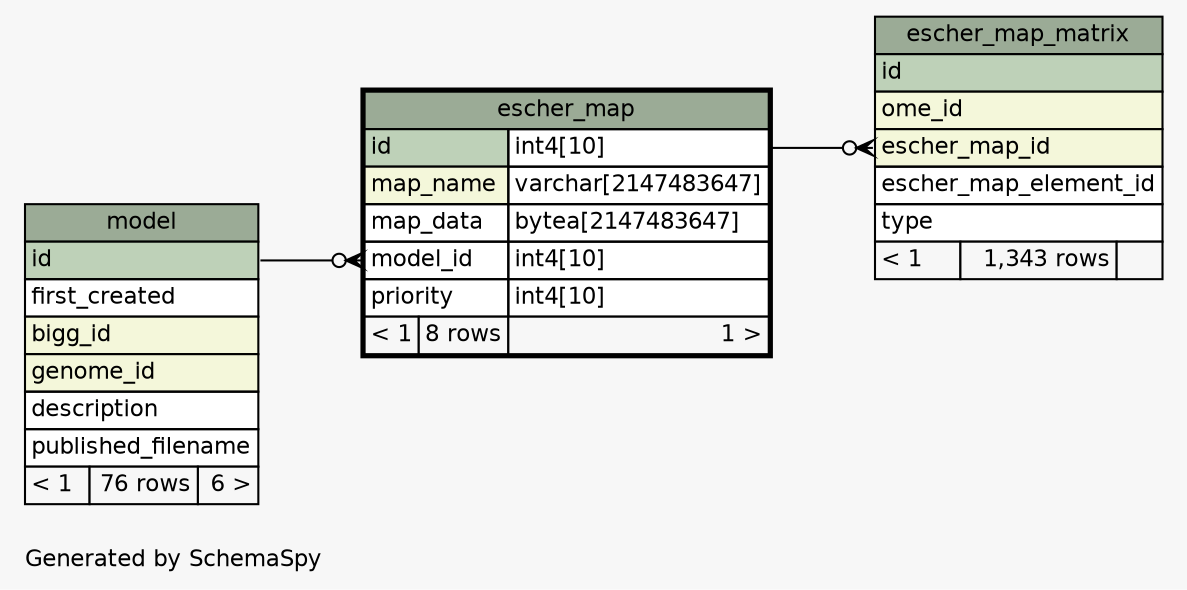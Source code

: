 // dot 2.38.0 on Mac OS X 10.10.3
// SchemaSpy rev 590
digraph "oneDegreeRelationshipsDiagram" {
  graph [
    rankdir="RL"
    bgcolor="#f7f7f7"
    label="\nGenerated by SchemaSpy"
    labeljust="l"
    nodesep="0.18"
    ranksep="0.46"
    fontname="Helvetica"
    fontsize="11"
  ];
  node [
    fontname="Helvetica"
    fontsize="11"
    shape="plaintext"
  ];
  edge [
    arrowsize="0.8"
  ];
  "escher_map":"model_id":w -> "model":"id":e [arrowhead=none dir=back arrowtail=crowodot];
  "escher_map_matrix":"escher_map_id":w -> "escher_map":"id.type":e [arrowhead=none dir=back arrowtail=crowodot];
  "escher_map" [
    label=<
    <TABLE BORDER="2" CELLBORDER="1" CELLSPACING="0" BGCOLOR="#ffffff">
      <TR><TD COLSPAN="3" BGCOLOR="#9bab96" ALIGN="CENTER">escher_map</TD></TR>
      <TR><TD PORT="id" COLSPAN="2" BGCOLOR="#bed1b8" ALIGN="LEFT">id</TD><TD PORT="id.type" ALIGN="LEFT">int4[10]</TD></TR>
      <TR><TD PORT="map_name" COLSPAN="2" BGCOLOR="#f4f7da" ALIGN="LEFT">map_name</TD><TD PORT="map_name.type" ALIGN="LEFT">varchar[2147483647]</TD></TR>
      <TR><TD PORT="map_data" COLSPAN="2" ALIGN="LEFT">map_data</TD><TD PORT="map_data.type" ALIGN="LEFT">bytea[2147483647]</TD></TR>
      <TR><TD PORT="model_id" COLSPAN="2" ALIGN="LEFT">model_id</TD><TD PORT="model_id.type" ALIGN="LEFT">int4[10]</TD></TR>
      <TR><TD PORT="priority" COLSPAN="2" ALIGN="LEFT">priority</TD><TD PORT="priority.type" ALIGN="LEFT">int4[10]</TD></TR>
      <TR><TD ALIGN="LEFT" BGCOLOR="#f7f7f7">&lt; 1</TD><TD ALIGN="RIGHT" BGCOLOR="#f7f7f7">8 rows</TD><TD ALIGN="RIGHT" BGCOLOR="#f7f7f7">1 &gt;</TD></TR>
    </TABLE>>
    URL="escher_map.html"
    tooltip="escher_map"
  ];
  "escher_map_matrix" [
    label=<
    <TABLE BORDER="0" CELLBORDER="1" CELLSPACING="0" BGCOLOR="#ffffff">
      <TR><TD COLSPAN="3" BGCOLOR="#9bab96" ALIGN="CENTER">escher_map_matrix</TD></TR>
      <TR><TD PORT="id" COLSPAN="3" BGCOLOR="#bed1b8" ALIGN="LEFT">id</TD></TR>
      <TR><TD PORT="ome_id" COLSPAN="3" BGCOLOR="#f4f7da" ALIGN="LEFT">ome_id</TD></TR>
      <TR><TD PORT="escher_map_id" COLSPAN="3" BGCOLOR="#f4f7da" ALIGN="LEFT">escher_map_id</TD></TR>
      <TR><TD PORT="escher_map_element_id" COLSPAN="3" ALIGN="LEFT">escher_map_element_id</TD></TR>
      <TR><TD PORT="type" COLSPAN="3" ALIGN="LEFT">type</TD></TR>
      <TR><TD ALIGN="LEFT" BGCOLOR="#f7f7f7">&lt; 1</TD><TD ALIGN="RIGHT" BGCOLOR="#f7f7f7">1,343 rows</TD><TD ALIGN="RIGHT" BGCOLOR="#f7f7f7">  </TD></TR>
    </TABLE>>
    URL="escher_map_matrix.html"
    tooltip="escher_map_matrix"
  ];
  "model" [
    label=<
    <TABLE BORDER="0" CELLBORDER="1" CELLSPACING="0" BGCOLOR="#ffffff">
      <TR><TD COLSPAN="3" BGCOLOR="#9bab96" ALIGN="CENTER">model</TD></TR>
      <TR><TD PORT="id" COLSPAN="3" BGCOLOR="#bed1b8" ALIGN="LEFT">id</TD></TR>
      <TR><TD PORT="first_created" COLSPAN="3" ALIGN="LEFT">first_created</TD></TR>
      <TR><TD PORT="bigg_id" COLSPAN="3" BGCOLOR="#f4f7da" ALIGN="LEFT">bigg_id</TD></TR>
      <TR><TD PORT="genome_id" COLSPAN="3" BGCOLOR="#f4f7da" ALIGN="LEFT">genome_id</TD></TR>
      <TR><TD PORT="description" COLSPAN="3" ALIGN="LEFT">description</TD></TR>
      <TR><TD PORT="published_filename" COLSPAN="3" ALIGN="LEFT">published_filename</TD></TR>
      <TR><TD ALIGN="LEFT" BGCOLOR="#f7f7f7">&lt; 1</TD><TD ALIGN="RIGHT" BGCOLOR="#f7f7f7">76 rows</TD><TD ALIGN="RIGHT" BGCOLOR="#f7f7f7">6 &gt;</TD></TR>
    </TABLE>>
    URL="model.html"
    tooltip="model"
  ];
}
